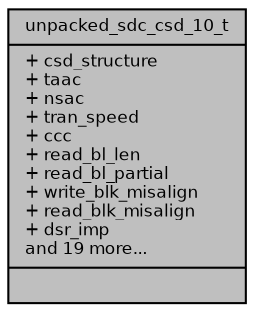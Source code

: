 digraph "unpacked_sdc_csd_10_t"
{
  bgcolor="transparent";
  edge [fontname="Helvetica",fontsize="8",labelfontname="Helvetica",labelfontsize="8"];
  node [fontname="Helvetica",fontsize="8",shape=record];
  Node1 [label="{unpacked_sdc_csd_10_t\n|+ csd_structure\l+ taac\l+ nsac\l+ tran_speed\l+ ccc\l+ read_bl_len\l+ read_bl_partial\l+ write_blk_misalign\l+ read_blk_misalign\l+ dsr_imp\land 19 more...\l|}",height=0.2,width=0.4,color="black", fillcolor="grey75", style="filled", fontcolor="black"];
}
